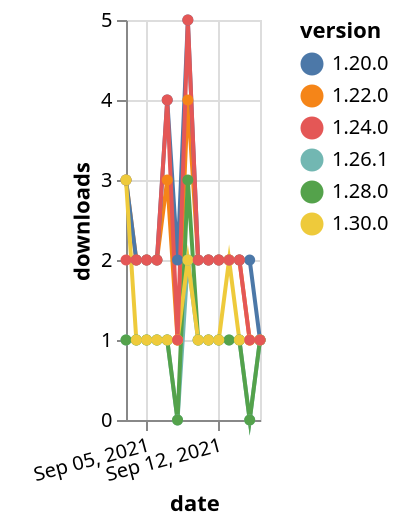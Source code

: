 {"$schema": "https://vega.github.io/schema/vega-lite/v5.json", "description": "A simple bar chart with embedded data.", "data": {"values": [{"date": "2021-09-03", "total": 2613, "delta": 3, "version": "1.22.0"}, {"date": "2021-09-04", "total": 2615, "delta": 2, "version": "1.22.0"}, {"date": "2021-09-05", "total": 2617, "delta": 2, "version": "1.22.0"}, {"date": "2021-09-06", "total": 2619, "delta": 2, "version": "1.22.0"}, {"date": "2021-09-07", "total": 2622, "delta": 3, "version": "1.22.0"}, {"date": "2021-09-08", "total": 2623, "delta": 1, "version": "1.22.0"}, {"date": "2021-09-09", "total": 2627, "delta": 4, "version": "1.22.0"}, {"date": "2021-09-10", "total": 2629, "delta": 2, "version": "1.22.0"}, {"date": "2021-09-11", "total": 2631, "delta": 2, "version": "1.22.0"}, {"date": "2021-09-12", "total": 2633, "delta": 2, "version": "1.22.0"}, {"date": "2021-09-13", "total": 2635, "delta": 2, "version": "1.22.0"}, {"date": "2021-09-14", "total": 2637, "delta": 2, "version": "1.22.0"}, {"date": "2021-09-15", "total": 2638, "delta": 1, "version": "1.22.0"}, {"date": "2021-09-16", "total": 2639, "delta": 1, "version": "1.22.0"}, {"date": "2021-09-03", "total": 234, "delta": 1, "version": "1.26.1"}, {"date": "2021-09-04", "total": 235, "delta": 1, "version": "1.26.1"}, {"date": "2021-09-05", "total": 236, "delta": 1, "version": "1.26.1"}, {"date": "2021-09-06", "total": 237, "delta": 1, "version": "1.26.1"}, {"date": "2021-09-07", "total": 238, "delta": 1, "version": "1.26.1"}, {"date": "2021-09-08", "total": 238, "delta": 0, "version": "1.26.1"}, {"date": "2021-09-09", "total": 240, "delta": 2, "version": "1.26.1"}, {"date": "2021-09-10", "total": 241, "delta": 1, "version": "1.26.1"}, {"date": "2021-09-11", "total": 242, "delta": 1, "version": "1.26.1"}, {"date": "2021-09-12", "total": 243, "delta": 1, "version": "1.26.1"}, {"date": "2021-09-13", "total": 244, "delta": 1, "version": "1.26.1"}, {"date": "2021-09-14", "total": 245, "delta": 1, "version": "1.26.1"}, {"date": "2021-09-15", "total": 245, "delta": 0, "version": "1.26.1"}, {"date": "2021-09-16", "total": 246, "delta": 1, "version": "1.26.1"}, {"date": "2021-09-03", "total": 313, "delta": 1, "version": "1.28.0"}, {"date": "2021-09-04", "total": 314, "delta": 1, "version": "1.28.0"}, {"date": "2021-09-05", "total": 315, "delta": 1, "version": "1.28.0"}, {"date": "2021-09-06", "total": 316, "delta": 1, "version": "1.28.0"}, {"date": "2021-09-07", "total": 317, "delta": 1, "version": "1.28.0"}, {"date": "2021-09-08", "total": 317, "delta": 0, "version": "1.28.0"}, {"date": "2021-09-09", "total": 320, "delta": 3, "version": "1.28.0"}, {"date": "2021-09-10", "total": 321, "delta": 1, "version": "1.28.0"}, {"date": "2021-09-11", "total": 322, "delta": 1, "version": "1.28.0"}, {"date": "2021-09-12", "total": 323, "delta": 1, "version": "1.28.0"}, {"date": "2021-09-13", "total": 324, "delta": 1, "version": "1.28.0"}, {"date": "2021-09-14", "total": 325, "delta": 1, "version": "1.28.0"}, {"date": "2021-09-15", "total": 325, "delta": 0, "version": "1.28.0"}, {"date": "2021-09-16", "total": 326, "delta": 1, "version": "1.28.0"}, {"date": "2021-09-03", "total": 3260, "delta": 3, "version": "1.20.0"}, {"date": "2021-09-04", "total": 3262, "delta": 2, "version": "1.20.0"}, {"date": "2021-09-05", "total": 3264, "delta": 2, "version": "1.20.0"}, {"date": "2021-09-06", "total": 3266, "delta": 2, "version": "1.20.0"}, {"date": "2021-09-07", "total": 3270, "delta": 4, "version": "1.20.0"}, {"date": "2021-09-08", "total": 3272, "delta": 2, "version": "1.20.0"}, {"date": "2021-09-09", "total": 3277, "delta": 5, "version": "1.20.0"}, {"date": "2021-09-10", "total": 3279, "delta": 2, "version": "1.20.0"}, {"date": "2021-09-11", "total": 3281, "delta": 2, "version": "1.20.0"}, {"date": "2021-09-12", "total": 3283, "delta": 2, "version": "1.20.0"}, {"date": "2021-09-13", "total": 3285, "delta": 2, "version": "1.20.0"}, {"date": "2021-09-14", "total": 3287, "delta": 2, "version": "1.20.0"}, {"date": "2021-09-15", "total": 3289, "delta": 2, "version": "1.20.0"}, {"date": "2021-09-16", "total": 3290, "delta": 1, "version": "1.20.0"}, {"date": "2021-09-03", "total": 182, "delta": 3, "version": "1.30.0"}, {"date": "2021-09-04", "total": 183, "delta": 1, "version": "1.30.0"}, {"date": "2021-09-05", "total": 184, "delta": 1, "version": "1.30.0"}, {"date": "2021-09-06", "total": 185, "delta": 1, "version": "1.30.0"}, {"date": "2021-09-07", "total": 186, "delta": 1, "version": "1.30.0"}, {"date": "2021-09-08", "total": 187, "delta": 1, "version": "1.30.0"}, {"date": "2021-09-09", "total": 189, "delta": 2, "version": "1.30.0"}, {"date": "2021-09-10", "total": 190, "delta": 1, "version": "1.30.0"}, {"date": "2021-09-11", "total": 191, "delta": 1, "version": "1.30.0"}, {"date": "2021-09-12", "total": 192, "delta": 1, "version": "1.30.0"}, {"date": "2021-09-13", "total": 194, "delta": 2, "version": "1.30.0"}, {"date": "2021-09-14", "total": 195, "delta": 1, "version": "1.30.0"}, {"date": "2021-09-15", "total": 196, "delta": 1, "version": "1.30.0"}, {"date": "2021-09-16", "total": 197, "delta": 1, "version": "1.30.0"}, {"date": "2021-09-03", "total": 2477, "delta": 2, "version": "1.24.0"}, {"date": "2021-09-04", "total": 2479, "delta": 2, "version": "1.24.0"}, {"date": "2021-09-05", "total": 2481, "delta": 2, "version": "1.24.0"}, {"date": "2021-09-06", "total": 2483, "delta": 2, "version": "1.24.0"}, {"date": "2021-09-07", "total": 2487, "delta": 4, "version": "1.24.0"}, {"date": "2021-09-08", "total": 2488, "delta": 1, "version": "1.24.0"}, {"date": "2021-09-09", "total": 2493, "delta": 5, "version": "1.24.0"}, {"date": "2021-09-10", "total": 2495, "delta": 2, "version": "1.24.0"}, {"date": "2021-09-11", "total": 2497, "delta": 2, "version": "1.24.0"}, {"date": "2021-09-12", "total": 2499, "delta": 2, "version": "1.24.0"}, {"date": "2021-09-13", "total": 2501, "delta": 2, "version": "1.24.0"}, {"date": "2021-09-14", "total": 2503, "delta": 2, "version": "1.24.0"}, {"date": "2021-09-15", "total": 2504, "delta": 1, "version": "1.24.0"}, {"date": "2021-09-16", "total": 2505, "delta": 1, "version": "1.24.0"}]}, "width": "container", "mark": {"type": "line", "point": {"filled": true}}, "encoding": {"x": {"field": "date", "type": "temporal", "timeUnit": "yearmonthdate", "title": "date", "axis": {"labelAngle": -15}}, "y": {"field": "delta", "type": "quantitative", "title": "downloads"}, "color": {"field": "version", "type": "nominal"}, "tooltip": {"field": "delta"}}}